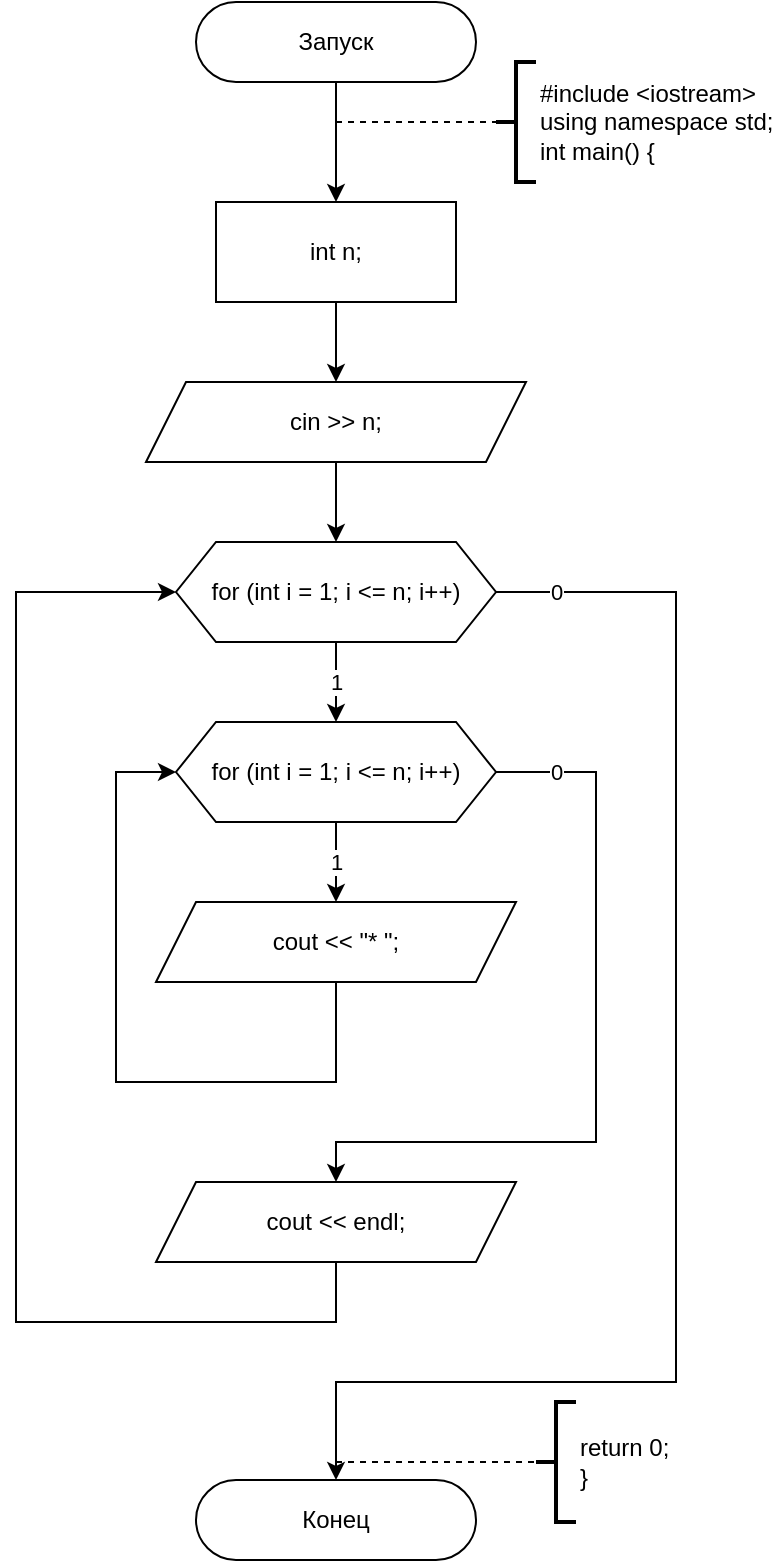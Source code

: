 <mxfile version="13.9.9" type="device"><diagram id="e7V3R5wM5rg_8s9Mwpl6" name="Страница 1"><mxGraphModel dx="852" dy="494" grid="1" gridSize="10" guides="1" tooltips="1" connect="1" arrows="1" fold="1" page="1" pageScale="1" pageWidth="827" pageHeight="1169" math="0" shadow="0"><root><mxCell id="0"/><mxCell id="1" parent="0"/><mxCell id="2" style="edgeStyle=orthogonalEdgeStyle;rounded=0;orthogonalLoop=1;jettySize=auto;html=1;" parent="1" source="3" target="4" edge="1"><mxGeometry relative="1" as="geometry"/></mxCell><mxCell id="3" value="Запуск" style="rounded=1;whiteSpace=wrap;html=1;arcSize=50;" parent="1" vertex="1"><mxGeometry x="305" y="20" width="140" height="40" as="geometry"/></mxCell><mxCell id="14" style="edgeStyle=none;html=1;entryX=0.5;entryY=0;entryDx=0;entryDy=0;" parent="1" source="4" target="12" edge="1"><mxGeometry relative="1" as="geometry"/></mxCell><mxCell id="4" value="int n;" style="rounded=0;whiteSpace=wrap;html=1;" parent="1" vertex="1"><mxGeometry x="315" y="120" width="120" height="50" as="geometry"/></mxCell><mxCell id="5" value="#include &amp;lt;iostream&amp;gt;&lt;br&gt;using namespace std;&lt;br&gt;int main() {" style="strokeWidth=2;html=1;shape=mxgraph.flowchart.annotation_2;align=left;labelPosition=right;pointerEvents=1;" parent="1" vertex="1"><mxGeometry x="455" y="50" width="20" height="60" as="geometry"/></mxCell><mxCell id="6" value="" style="endArrow=none;dashed=1;html=1;entryX=0;entryY=0.5;entryDx=0;entryDy=0;entryPerimeter=0;" parent="1" target="5" edge="1"><mxGeometry width="50" height="50" relative="1" as="geometry"><mxPoint x="375" y="80" as="sourcePoint"/><mxPoint x="465" y="70" as="targetPoint"/></mxGeometry></mxCell><mxCell id="7" value="Конец" style="rounded=1;whiteSpace=wrap;html=1;arcSize=50;" parent="1" vertex="1"><mxGeometry x="305" y="759" width="140" height="40" as="geometry"/></mxCell><mxCell id="10" value="return 0;&lt;br&gt;}" style="strokeWidth=2;html=1;shape=mxgraph.flowchart.annotation_2;align=left;labelPosition=right;pointerEvents=1;" parent="1" vertex="1"><mxGeometry x="475" y="720" width="20" height="60" as="geometry"/></mxCell><mxCell id="11" value="" style="endArrow=none;dashed=1;html=1;entryX=0;entryY=0.5;entryDx=0;entryDy=0;entryPerimeter=0;" parent="1" target="10" edge="1"><mxGeometry width="50" height="50" relative="1" as="geometry"><mxPoint x="375" y="750" as="sourcePoint"/><mxPoint x="475" y="-290" as="targetPoint"/></mxGeometry></mxCell><mxCell id="57" style="edgeStyle=none;html=1;entryX=0.5;entryY=0;entryDx=0;entryDy=0;" parent="1" source="12" target="45" edge="1"><mxGeometry relative="1" as="geometry"/></mxCell><mxCell id="12" value="cin &amp;gt;&amp;gt; n;" style="shape=parallelogram;perimeter=parallelogramPerimeter;whiteSpace=wrap;html=1;fixedSize=1;" parent="1" vertex="1"><mxGeometry x="280" y="210" width="190" height="40" as="geometry"/></mxCell><mxCell id="48" value="1" style="edgeStyle=none;html=1;entryX=0.5;entryY=0;entryDx=0;entryDy=0;" parent="1" source="45" target="47" edge="1"><mxGeometry relative="1" as="geometry"/></mxCell><mxCell id="56" value="0" style="edgeStyle=none;rounded=0;html=1;entryX=0.5;entryY=0;entryDx=0;entryDy=0;" parent="1" source="45" target="7" edge="1"><mxGeometry x="-0.915" relative="1" as="geometry"><Array as="points"><mxPoint x="545" y="315"/><mxPoint x="545" y="710"/><mxPoint x="375" y="710"/></Array><mxPoint as="offset"/></mxGeometry></mxCell><mxCell id="45" value="for (int i = 1; i &amp;lt;= n; i++)" style="shape=hexagon;perimeter=hexagonPerimeter2;whiteSpace=wrap;html=1;fixedSize=1;" parent="1" vertex="1"><mxGeometry x="295" y="290" width="160" height="50" as="geometry"/></mxCell><mxCell id="50" value="1" style="edgeStyle=none;html=1;entryX=0.5;entryY=0;entryDx=0;entryDy=0;" parent="1" source="47" target="49" edge="1"><mxGeometry relative="1" as="geometry"/></mxCell><mxCell id="54" value="0" style="edgeStyle=none;rounded=0;html=1;entryX=0.5;entryY=0;entryDx=0;entryDy=0;" parent="1" source="47" target="52" edge="1"><mxGeometry x="-0.844" relative="1" as="geometry"><Array as="points"><mxPoint x="505" y="405"/><mxPoint x="505" y="590"/><mxPoint x="375" y="590"/></Array><mxPoint as="offset"/></mxGeometry></mxCell><mxCell id="47" value="for (int i = 1; i &amp;lt;= n; i++)" style="shape=hexagon;perimeter=hexagonPerimeter2;whiteSpace=wrap;html=1;fixedSize=1;" parent="1" vertex="1"><mxGeometry x="295" y="380" width="160" height="50" as="geometry"/></mxCell><mxCell id="51" style="edgeStyle=none;html=1;rounded=0;entryX=0;entryY=0.5;entryDx=0;entryDy=0;" parent="1" source="49" target="47" edge="1"><mxGeometry relative="1" as="geometry"><mxPoint x="275" y="560" as="targetPoint"/><Array as="points"><mxPoint x="375" y="560"/><mxPoint x="265" y="560"/><mxPoint x="265" y="405"/></Array></mxGeometry></mxCell><mxCell id="49" value="cout &amp;lt;&amp;lt; &quot;* &quot;;" style="shape=parallelogram;perimeter=parallelogramPerimeter;whiteSpace=wrap;html=1;fixedSize=1;" parent="1" vertex="1"><mxGeometry x="285" y="470" width="180" height="40" as="geometry"/></mxCell><mxCell id="55" style="edgeStyle=none;rounded=0;html=1;entryX=0;entryY=0.5;entryDx=0;entryDy=0;" parent="1" source="52" target="45" edge="1"><mxGeometry relative="1" as="geometry"><Array as="points"><mxPoint x="375" y="680"/><mxPoint x="215" y="680"/><mxPoint x="215" y="315"/></Array></mxGeometry></mxCell><mxCell id="52" value="cout &amp;lt;&amp;lt; endl;" style="shape=parallelogram;perimeter=parallelogramPerimeter;whiteSpace=wrap;html=1;fixedSize=1;" parent="1" vertex="1"><mxGeometry x="285" y="610" width="180" height="40" as="geometry"/></mxCell></root></mxGraphModel></diagram></mxfile>